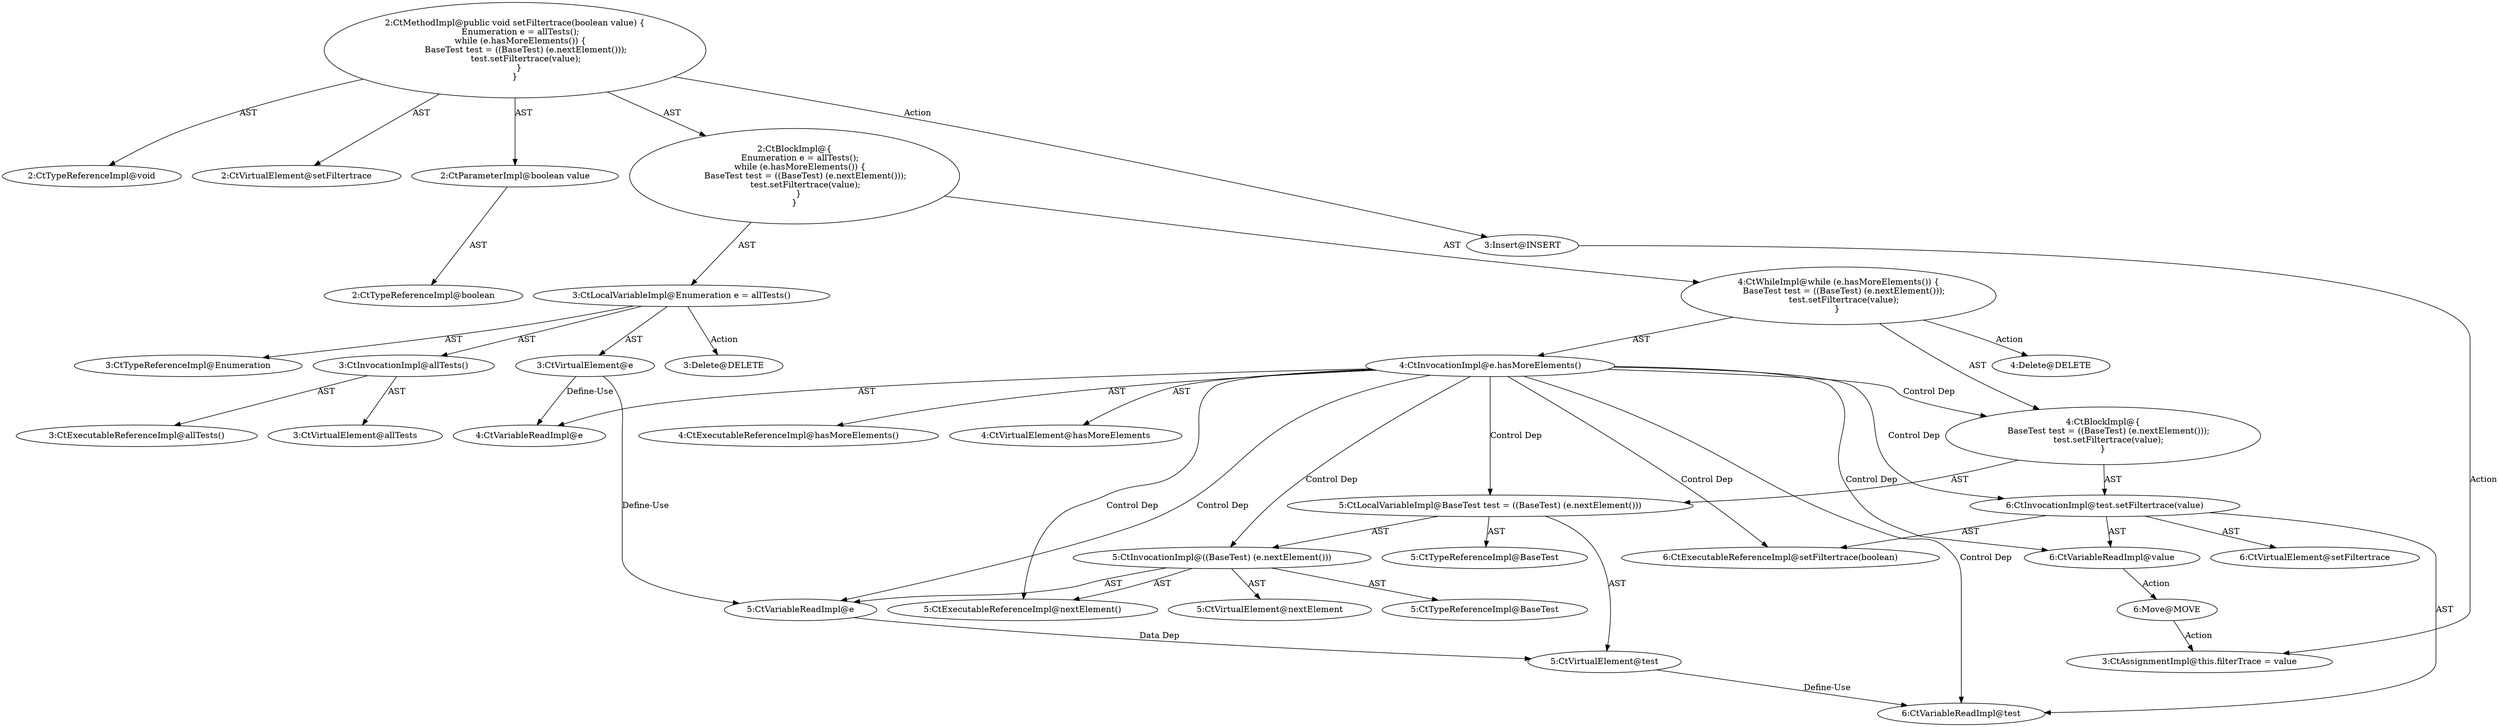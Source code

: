 digraph "setFiltertrace#?,boolean" {
0 [label="2:CtTypeReferenceImpl@void" shape=ellipse]
1 [label="2:CtVirtualElement@setFiltertrace" shape=ellipse]
2 [label="2:CtParameterImpl@boolean value" shape=ellipse]
3 [label="2:CtTypeReferenceImpl@boolean" shape=ellipse]
4 [label="3:CtTypeReferenceImpl@Enumeration" shape=ellipse]
5 [label="3:CtExecutableReferenceImpl@allTests()" shape=ellipse]
6 [label="3:CtVirtualElement@allTests" shape=ellipse]
7 [label="3:CtInvocationImpl@allTests()" shape=ellipse]
8 [label="3:CtVirtualElement@e" shape=ellipse]
9 [label="3:CtLocalVariableImpl@Enumeration e = allTests()" shape=ellipse]
10 [label="4:CtExecutableReferenceImpl@hasMoreElements()" shape=ellipse]
11 [label="4:CtVirtualElement@hasMoreElements" shape=ellipse]
12 [label="4:CtVariableReadImpl@e" shape=ellipse]
13 [label="4:CtInvocationImpl@e.hasMoreElements()" shape=ellipse]
14 [label="5:CtTypeReferenceImpl@BaseTest" shape=ellipse]
15 [label="5:CtExecutableReferenceImpl@nextElement()" shape=ellipse]
16 [label="5:CtVirtualElement@nextElement" shape=ellipse]
17 [label="5:CtVariableReadImpl@e" shape=ellipse]
18 [label="5:CtInvocationImpl@((BaseTest) (e.nextElement()))" shape=ellipse]
19 [label="5:CtTypeReferenceImpl@BaseTest" shape=ellipse]
20 [label="5:CtVirtualElement@test" shape=ellipse]
21 [label="5:CtLocalVariableImpl@BaseTest test = ((BaseTest) (e.nextElement()))" shape=ellipse]
22 [label="6:CtExecutableReferenceImpl@setFiltertrace(boolean)" shape=ellipse]
23 [label="6:CtVirtualElement@setFiltertrace" shape=ellipse]
24 [label="6:CtVariableReadImpl@test" shape=ellipse]
25 [label="6:CtVariableReadImpl@value" shape=ellipse]
26 [label="6:CtInvocationImpl@test.setFiltertrace(value)" shape=ellipse]
27 [label="4:CtBlockImpl@\{
    BaseTest test = ((BaseTest) (e.nextElement()));
    test.setFiltertrace(value);
\}" shape=ellipse]
28 [label="4:CtWhileImpl@while (e.hasMoreElements()) \{
    BaseTest test = ((BaseTest) (e.nextElement()));
    test.setFiltertrace(value);
\} " shape=ellipse]
29 [label="2:CtBlockImpl@\{
    Enumeration e = allTests();
    while (e.hasMoreElements()) \{
        BaseTest test = ((BaseTest) (e.nextElement()));
        test.setFiltertrace(value);
    \} 
\}" shape=ellipse]
30 [label="2:CtMethodImpl@public void setFiltertrace(boolean value) \{
    Enumeration e = allTests();
    while (e.hasMoreElements()) \{
        BaseTest test = ((BaseTest) (e.nextElement()));
        test.setFiltertrace(value);
    \} 
\}" shape=ellipse]
31 [label="3:Delete@DELETE" shape=ellipse]
32 [label="4:Delete@DELETE" shape=ellipse]
33 [label="3:Insert@INSERT" shape=ellipse]
34 [label="3:CtAssignmentImpl@this.filterTrace = value" shape=ellipse]
35 [label="6:Move@MOVE" shape=ellipse]
2 -> 3 [label="AST"];
7 -> 6 [label="AST"];
7 -> 5 [label="AST"];
8 -> 12 [label="Define-Use"];
8 -> 17 [label="Define-Use"];
9 -> 8 [label="AST"];
9 -> 4 [label="AST"];
9 -> 7 [label="AST"];
9 -> 31 [label="Action"];
13 -> 11 [label="AST"];
13 -> 12 [label="AST"];
13 -> 10 [label="AST"];
13 -> 27 [label="Control Dep"];
13 -> 21 [label="Control Dep"];
13 -> 18 [label="Control Dep"];
13 -> 15 [label="Control Dep"];
13 -> 17 [label="Control Dep"];
13 -> 26 [label="Control Dep"];
13 -> 22 [label="Control Dep"];
13 -> 24 [label="Control Dep"];
13 -> 25 [label="Control Dep"];
17 -> 20 [label="Data Dep"];
18 -> 16 [label="AST"];
18 -> 19 [label="AST"];
18 -> 17 [label="AST"];
18 -> 15 [label="AST"];
20 -> 24 [label="Define-Use"];
21 -> 20 [label="AST"];
21 -> 14 [label="AST"];
21 -> 18 [label="AST"];
25 -> 35 [label="Action"];
26 -> 23 [label="AST"];
26 -> 24 [label="AST"];
26 -> 22 [label="AST"];
26 -> 25 [label="AST"];
27 -> 21 [label="AST"];
27 -> 26 [label="AST"];
28 -> 13 [label="AST"];
28 -> 27 [label="AST"];
28 -> 32 [label="Action"];
29 -> 9 [label="AST"];
29 -> 28 [label="AST"];
30 -> 1 [label="AST"];
30 -> 0 [label="AST"];
30 -> 2 [label="AST"];
30 -> 29 [label="AST"];
30 -> 33 [label="Action"];
33 -> 34 [label="Action"];
35 -> 34 [label="Action"];
}